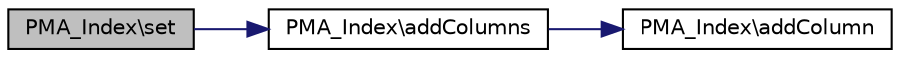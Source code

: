 digraph G
{
  edge [fontname="Helvetica",fontsize="10",labelfontname="Helvetica",labelfontsize="10"];
  node [fontname="Helvetica",fontsize="10",shape=record];
  rankdir="LR";
  Node1 [label="PMA_Index\\set",height=0.2,width=0.4,color="black", fillcolor="grey75", style="filled" fontcolor="black"];
  Node1 -> Node2 [color="midnightblue",fontsize="10",style="solid",fontname="Helvetica"];
  Node2 [label="PMA_Index\\addColumns",height=0.2,width=0.4,color="black", fillcolor="white", style="filled",URL="$classPMA__Index.html#a1370c05d38d65ebc5caf57bd6380ffd8"];
  Node2 -> Node3 [color="midnightblue",fontsize="10",style="solid",fontname="Helvetica"];
  Node3 [label="PMA_Index\\addColumn",height=0.2,width=0.4,color="black", fillcolor="white", style="filled",URL="$classPMA__Index.html#a84c5304718d0eb4bfd401adb777ca593",tooltip="Add column to index."];
}
